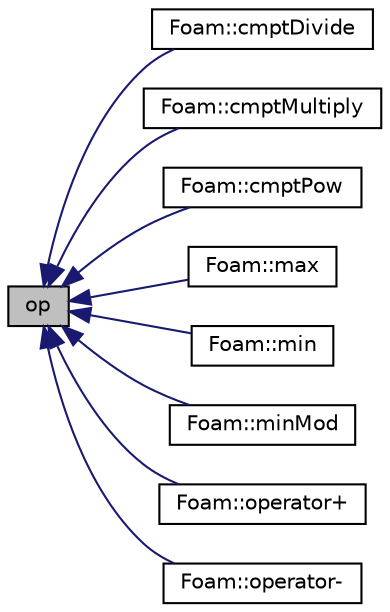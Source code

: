 digraph "op"
{
  bgcolor="transparent";
  edge [fontname="Helvetica",fontsize="10",labelfontname="Helvetica",labelfontsize="10"];
  node [fontname="Helvetica",fontsize="10",shape=record];
  rankdir="LR";
  Node1 [label="op",height=0.2,width=0.4,color="black", fillcolor="grey75", style="filled", fontcolor="black"];
  Node1 -> Node2 [dir="back",color="midnightblue",fontsize="10",style="solid",fontname="Helvetica"];
  Node2 [label="Foam::cmptDivide",height=0.2,width=0.4,color="black",URL="$a10974.html#a7a8b5ffacfcf8afc167cd16e10aad8aa"];
  Node1 -> Node3 [dir="back",color="midnightblue",fontsize="10",style="solid",fontname="Helvetica"];
  Node3 [label="Foam::cmptMultiply",height=0.2,width=0.4,color="black",URL="$a10974.html#af297a0ece17eb1284b3361c9ece70e10"];
  Node1 -> Node4 [dir="back",color="midnightblue",fontsize="10",style="solid",fontname="Helvetica"];
  Node4 [label="Foam::cmptPow",height=0.2,width=0.4,color="black",URL="$a10974.html#af8e98854d7ec5c23ae1da3adab8d5095"];
  Node1 -> Node5 [dir="back",color="midnightblue",fontsize="10",style="solid",fontname="Helvetica"];
  Node5 [label="Foam::max",height=0.2,width=0.4,color="black",URL="$a10974.html#a6da7379bdbff4745cddd2be5bfe8314d"];
  Node1 -> Node6 [dir="back",color="midnightblue",fontsize="10",style="solid",fontname="Helvetica"];
  Node6 [label="Foam::min",height=0.2,width=0.4,color="black",URL="$a10974.html#a620cad1bbb1243a938cc9d84f4f5c4cc"];
  Node1 -> Node7 [dir="back",color="midnightblue",fontsize="10",style="solid",fontname="Helvetica"];
  Node7 [label="Foam::minMod",height=0.2,width=0.4,color="black",URL="$a10974.html#abf9403d9ed1caab874a5c5dcb3815fac"];
  Node1 -> Node8 [dir="back",color="midnightblue",fontsize="10",style="solid",fontname="Helvetica"];
  Node8 [label="Foam::operator+",height=0.2,width=0.4,color="black",URL="$a10974.html#abaa55d2ec89d653d184a9443ec5ec2f0"];
  Node1 -> Node9 [dir="back",color="midnightblue",fontsize="10",style="solid",fontname="Helvetica"];
  Node9 [label="Foam::operator-",height=0.2,width=0.4,color="black",URL="$a10974.html#af8a9e1863db963d79e6f6569782e5eca"];
}
